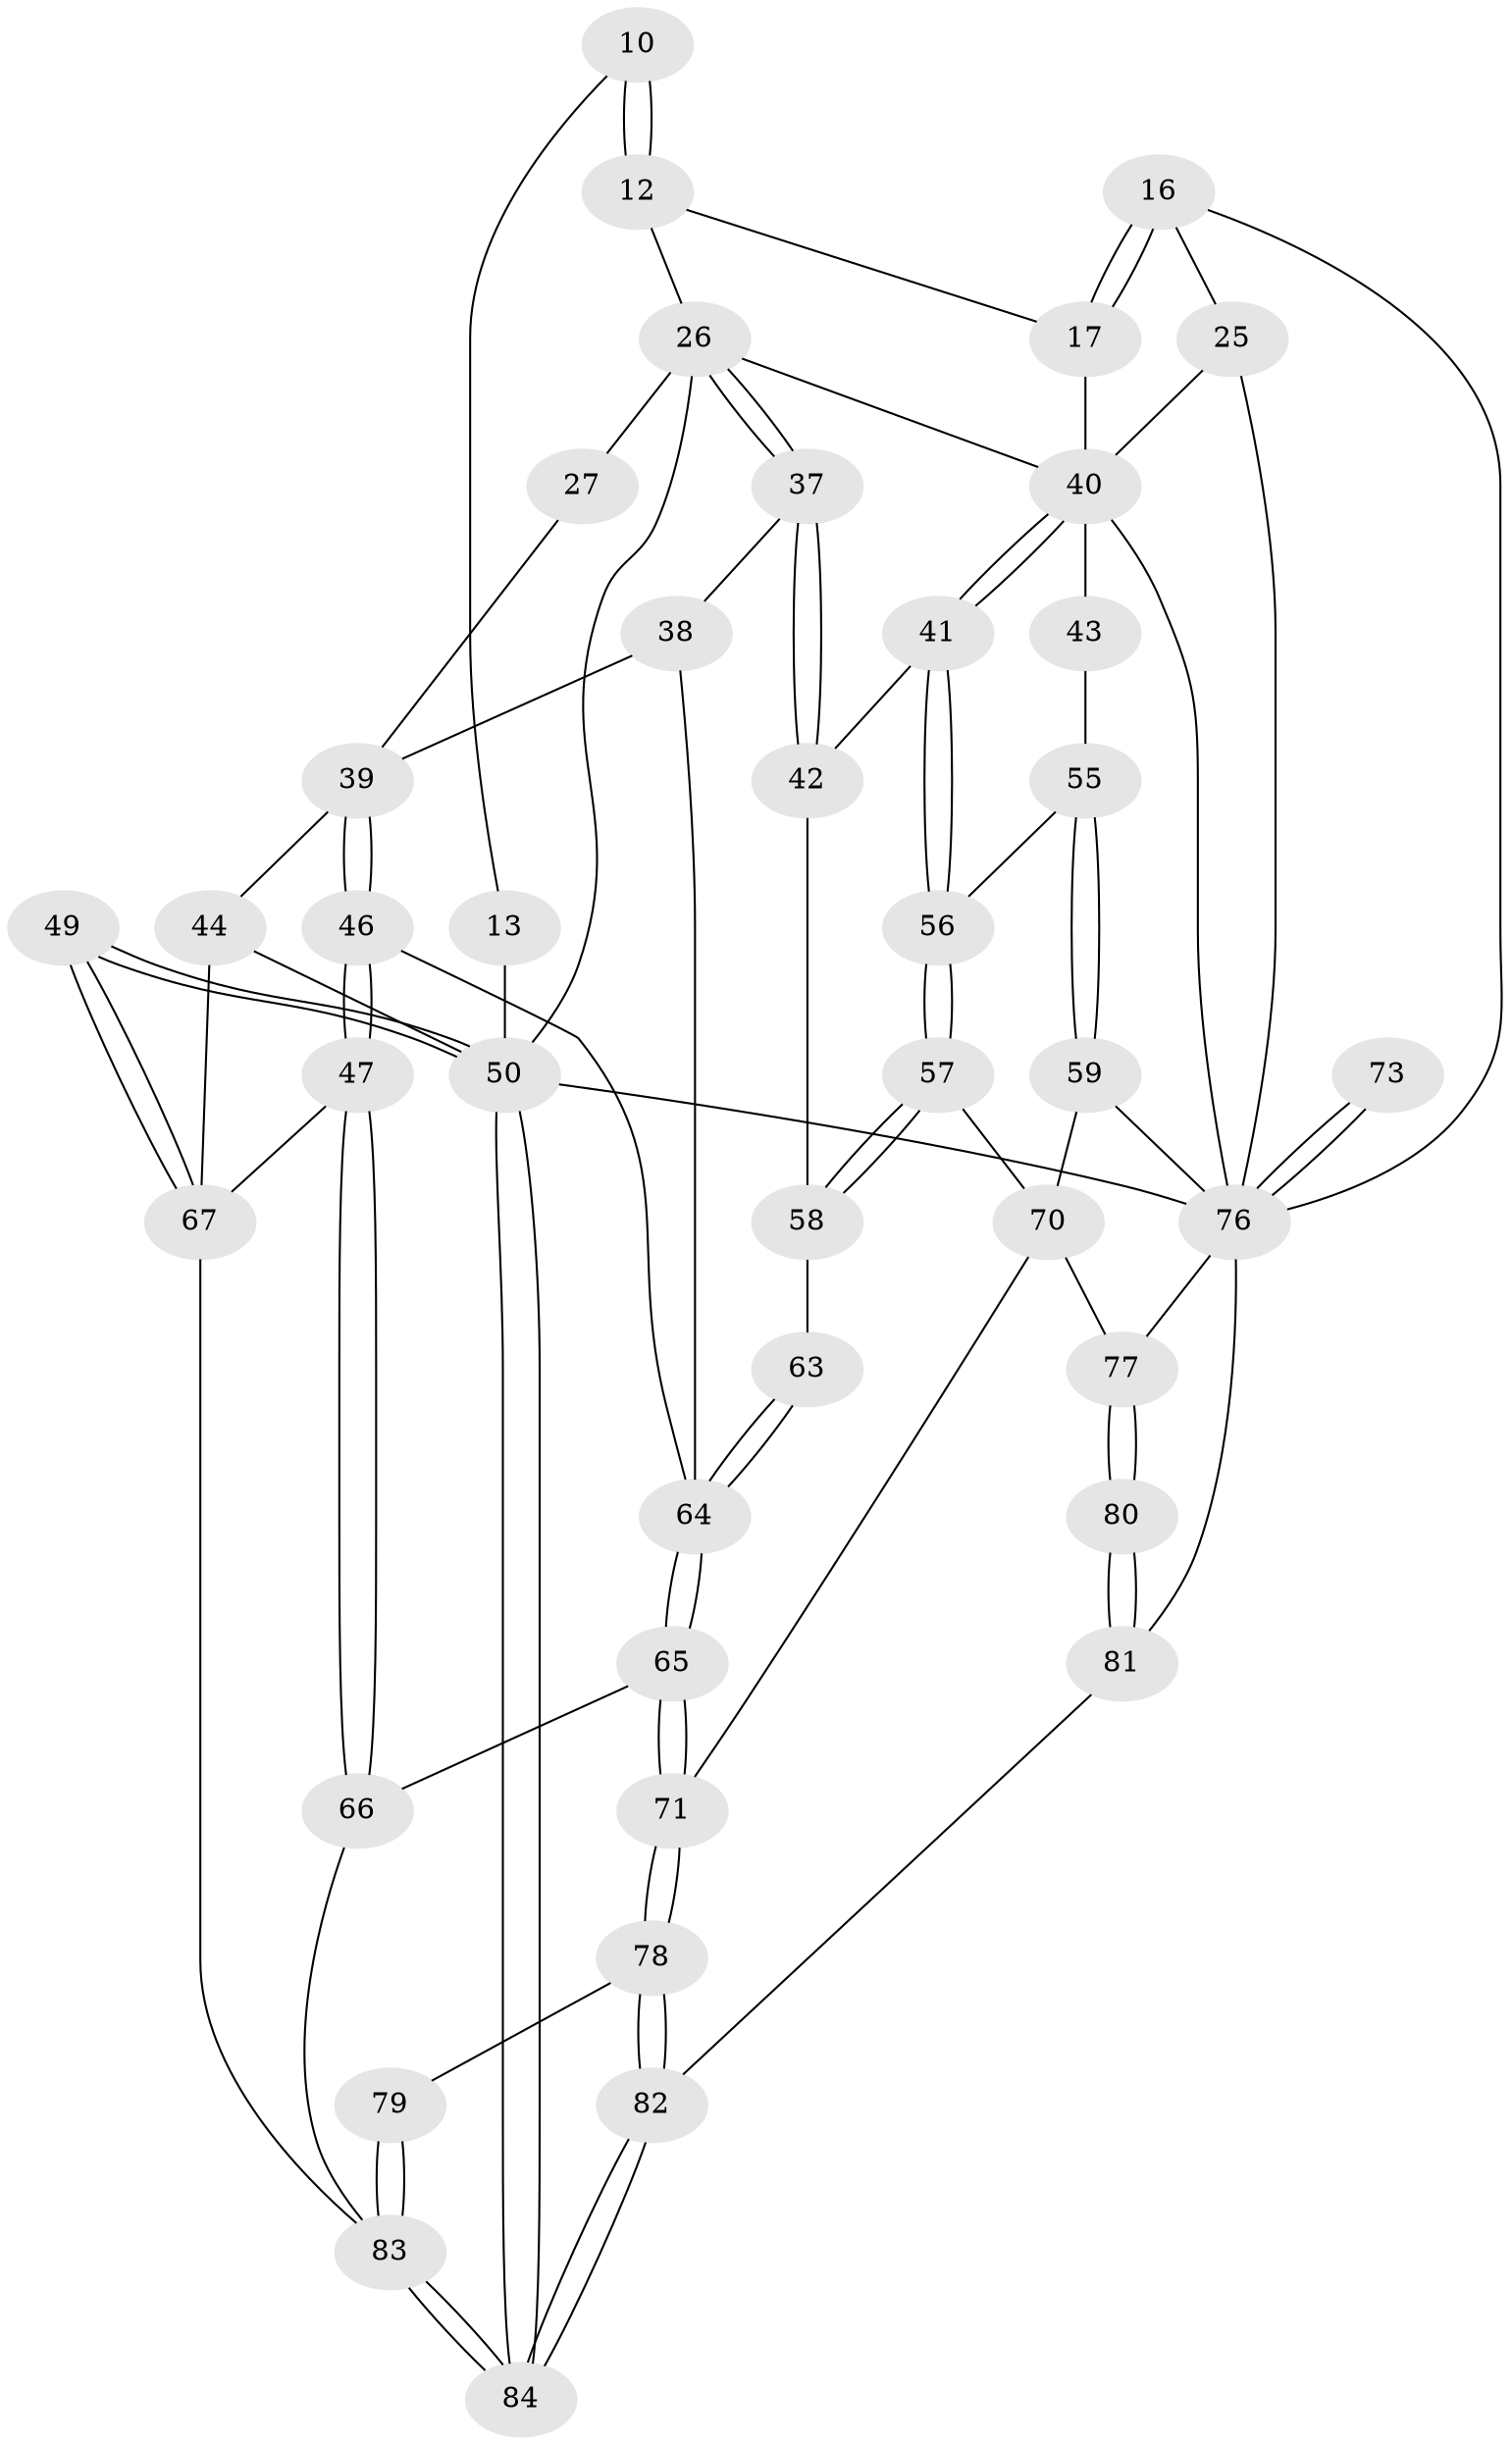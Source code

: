 // original degree distribution, {3: 0.023809523809523808, 4: 0.25, 5: 0.5, 6: 0.2261904761904762}
// Generated by graph-tools (version 1.1) at 2025/59/03/09/25 04:59:50]
// undirected, 42 vertices, 93 edges
graph export_dot {
graph [start="1"]
  node [color=gray90,style=filled];
  10 [pos="+0.27052971667047804+0.08486041531223613",super="+6"];
  12 [pos="+0.2962574712604732+0.12094059375317157",super="+9"];
  13 [pos="+0.11226930696616547+0.13087542512533354",super="+11"];
  16 [pos="+0.7271395770672494+0.08599592232349125",super="+15"];
  17 [pos="+0.5260490321451373+0.2237998702614842",super="+8+1"];
  25 [pos="+0.8230238493229654+0.28710379098461986",super="+24"];
  26 [pos="+0.42477047866594003+0.2908004849978776",super="+22+19"];
  27 [pos="+0.2896537353447752+0.32824495093920214"];
  37 [pos="+0.38023991994254563+0.42502918521679"];
  38 [pos="+0.32270641642919823+0.43244018641541837"];
  39 [pos="+0.2557343832404736+0.41395339327908937",super="+30"];
  40 [pos="+0.5486052472160483+0.3559035869939086",super="+36"];
  41 [pos="+0.4837798580155282+0.4736593038410943"];
  42 [pos="+0.40870929901633374+0.46853763378428726"];
  43 [pos="+0.6194717013023994+0.4587944470840988"];
  44 [pos="+0.09083855617377215+0.4793974212062776",super="+31"];
  46 [pos="+0.24406720135168744+0.5324983733905201"];
  47 [pos="+0.19186323177945805+0.5521155941651045"];
  49 [pos="+0+0.8245377211235184"];
  50 [pos="+0+1",super="+4+45+28"];
  55 [pos="+0.5703211616936015+0.5185073788780626"];
  56 [pos="+0.4938557759867837+0.48757535971996585"];
  57 [pos="+0.46692150756652023+0.6085580176583961"];
  58 [pos="+0.4277658078528454+0.5815514524609116",super="+53"];
  59 [pos="+0.5861209635944925+0.6806118945579641"];
  63 [pos="+0.3529766302343338+0.612007280598245",super="+54"];
  64 [pos="+0.31075273873244624+0.6559178557160269",super="+52+51"];
  65 [pos="+0.2983400128333974+0.7171925751409006"];
  66 [pos="+0.21959408030150446+0.7240417811752927"];
  67 [pos="+0.013270133113753121+0.7539048549762966",super="+48"];
  70 [pos="+0.5093024745332286+0.7514355740396337",super="+60"];
  71 [pos="+0.37709345558641366+0.7577350246653417"];
  73 [pos="+1+1"];
  76 [pos="+0.7479622388067206+0.8912361282541751",super="+62+72"];
  77 [pos="+0.7264910783069995+0.9027744714141711",super="+75"];
  78 [pos="+0.33267648829351126+0.8798442688676078"];
  79 [pos="+0.2500524707865927+0.9273259279761242"];
  80 [pos="+0.582365793091398+1"];
  81 [pos="+0.5750519192598325+1"];
  82 [pos="+0.5524974731935322+1"];
  83 [pos="+0.2026202026775978+1",super="+69+68"];
  84 [pos="+0.19576595323061216+1"];
  10 -- 12 [weight=2];
  10 -- 12;
  10 -- 13 [weight=2];
  12 -- 17;
  12 -- 26;
  13 -- 50 [weight=3];
  16 -- 17 [weight=2];
  16 -- 17;
  16 -- 25 [weight=2];
  16 -- 76;
  17 -- 40;
  25 -- 40;
  25 -- 76;
  26 -- 27 [weight=2];
  26 -- 37;
  26 -- 37;
  26 -- 40;
  26 -- 50;
  27 -- 39;
  37 -- 38;
  37 -- 42;
  37 -- 42;
  38 -- 39;
  38 -- 64;
  39 -- 46;
  39 -- 46;
  39 -- 44;
  40 -- 41;
  40 -- 41;
  40 -- 43 [weight=2];
  40 -- 76;
  41 -- 42;
  41 -- 56;
  41 -- 56;
  42 -- 58;
  43 -- 55;
  44 -- 50 [weight=2];
  44 -- 67;
  46 -- 47;
  46 -- 47;
  46 -- 64;
  47 -- 66;
  47 -- 66;
  47 -- 67;
  49 -- 50 [weight=2];
  49 -- 50;
  49 -- 67;
  49 -- 67;
  50 -- 84;
  50 -- 84;
  50 -- 76 [weight=2];
  55 -- 56;
  55 -- 59;
  55 -- 59;
  56 -- 57;
  56 -- 57;
  57 -- 58;
  57 -- 58;
  57 -- 70;
  58 -- 63 [weight=2];
  59 -- 70;
  59 -- 76;
  63 -- 64 [weight=2];
  63 -- 64;
  64 -- 65;
  64 -- 65;
  65 -- 66;
  65 -- 71;
  65 -- 71;
  66 -- 83;
  67 -- 83;
  70 -- 71;
  70 -- 77;
  71 -- 78;
  71 -- 78;
  73 -- 76 [weight=3];
  73 -- 76;
  76 -- 77 [weight=2];
  76 -- 81;
  77 -- 80 [weight=2];
  77 -- 80;
  78 -- 79;
  78 -- 82;
  78 -- 82;
  79 -- 83 [weight=2];
  79 -- 83;
  80 -- 81;
  80 -- 81;
  81 -- 82;
  82 -- 84;
  82 -- 84;
  83 -- 84;
  83 -- 84;
}
